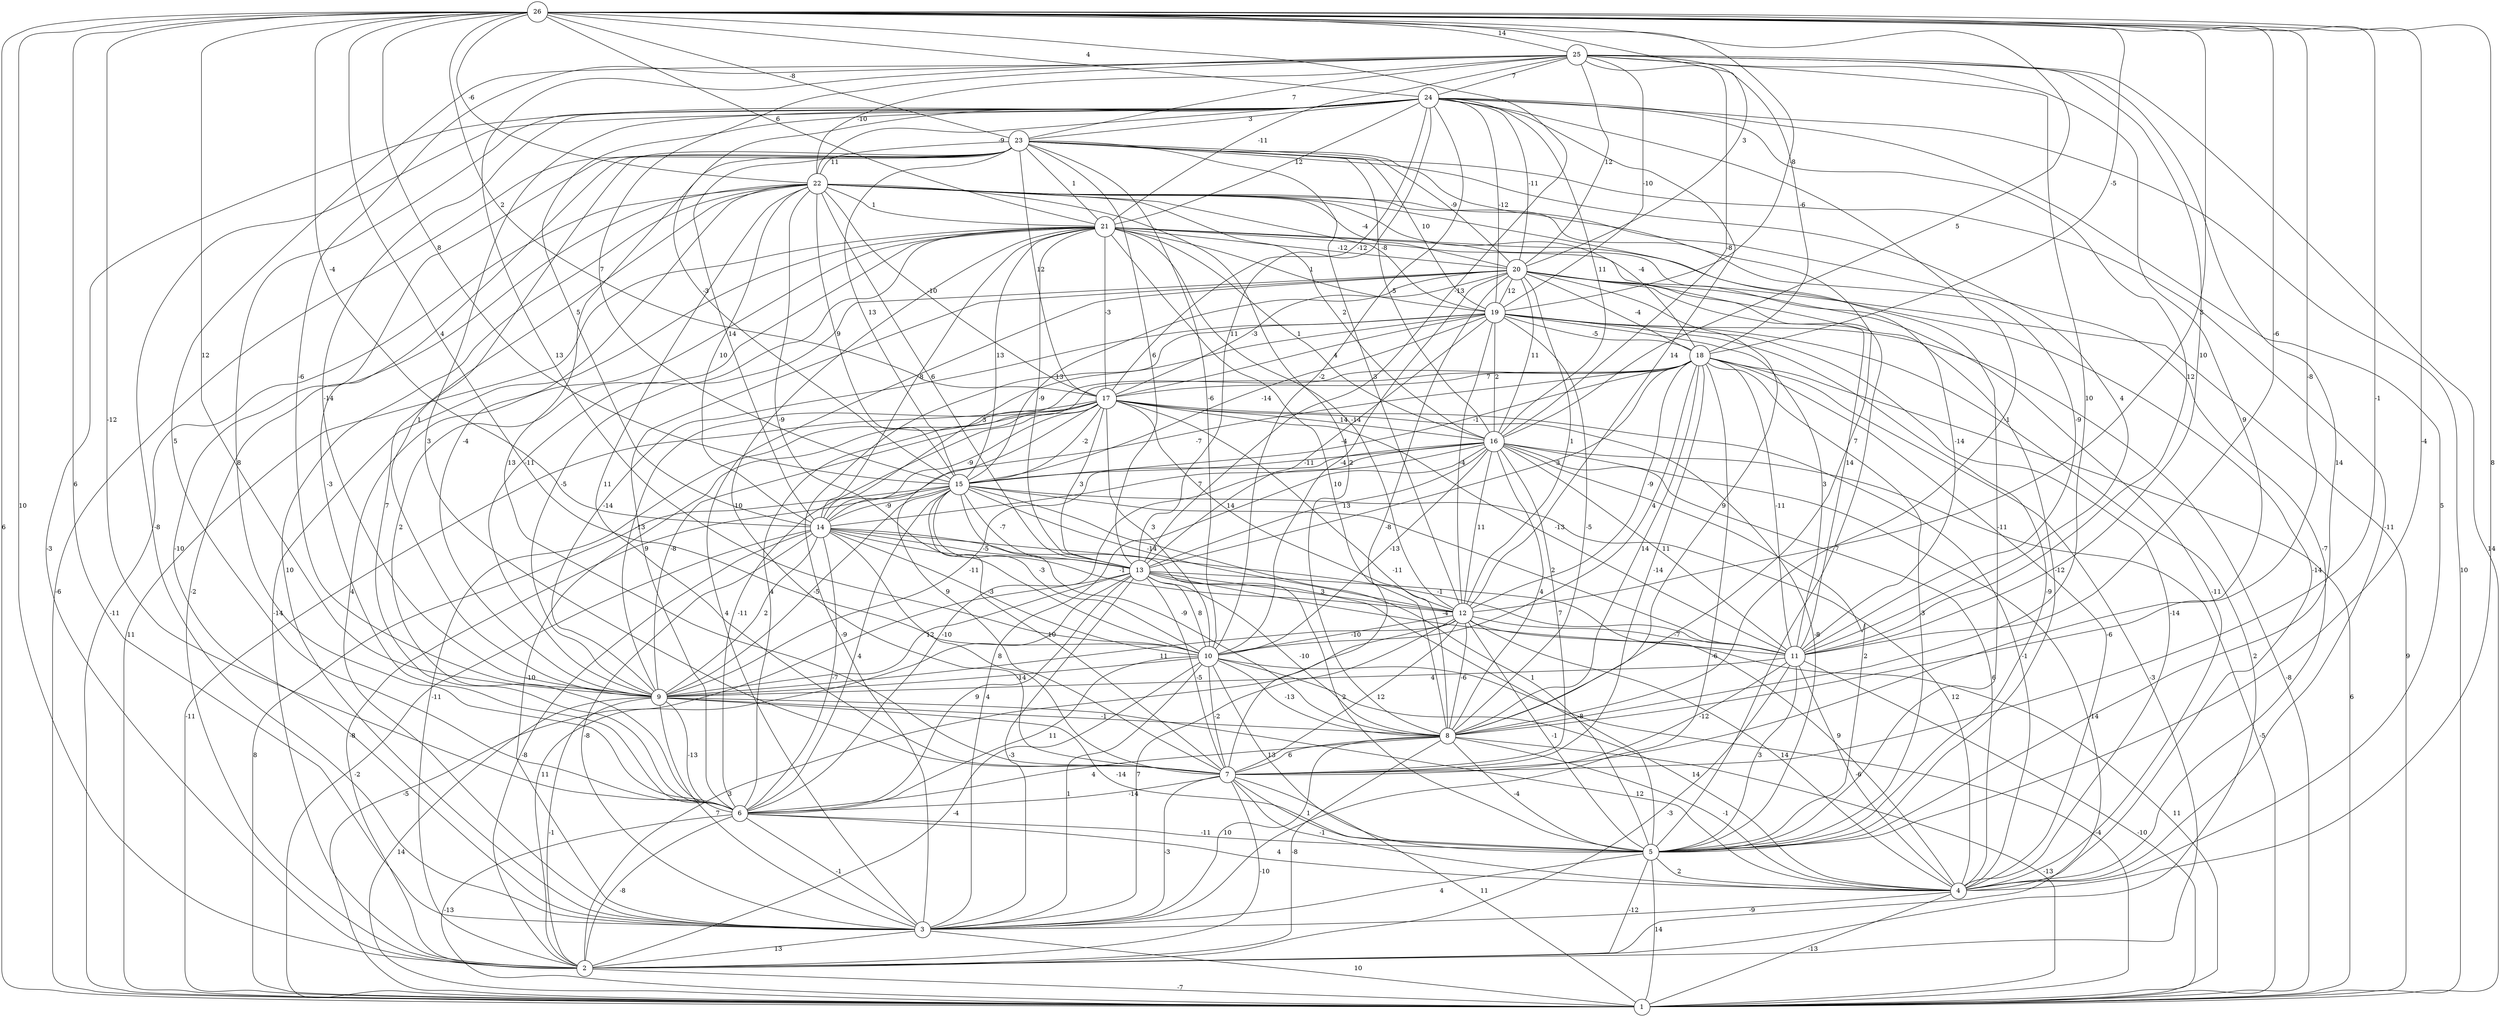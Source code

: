 graph { 
	 fontname="Helvetica,Arial,sans-serif" 
	 node [shape = circle]; 
	 26 -- 1 [label = "6"];
	 26 -- 2 [label = "10"];
	 26 -- 3 [label = "6"];
	 26 -- 4 [label = "8"];
	 26 -- 5 [label = "-4"];
	 26 -- 6 [label = "-12"];
	 26 -- 7 [label = "-1"];
	 26 -- 8 [label = "-8"];
	 26 -- 9 [label = "12"];
	 26 -- 10 [label = "4"];
	 26 -- 11 [label = "-6"];
	 26 -- 12 [label = "3"];
	 26 -- 13 [label = "-13"];
	 26 -- 14 [label = "-4"];
	 26 -- 15 [label = "8"];
	 26 -- 16 [label = "5"];
	 26 -- 17 [label = "2"];
	 26 -- 18 [label = "-5"];
	 26 -- 19 [label = "-8"];
	 26 -- 20 [label = "3"];
	 26 -- 21 [label = "6"];
	 26 -- 22 [label = "-6"];
	 26 -- 23 [label = "-8"];
	 26 -- 24 [label = "4"];
	 26 -- 25 [label = "14"];
	 25 -- 1 [label = "14"];
	 25 -- 5 [label = "14"];
	 25 -- 6 [label = "5"];
	 25 -- 7 [label = "9"];
	 25 -- 8 [label = "10"];
	 25 -- 9 [label = "-6"];
	 25 -- 10 [label = "13"];
	 25 -- 11 [label = "10"];
	 25 -- 15 [label = "7"];
	 25 -- 16 [label = "-8"];
	 25 -- 18 [label = "-6"];
	 25 -- 19 [label = "-10"];
	 25 -- 20 [label = "12"];
	 25 -- 21 [label = "-11"];
	 25 -- 22 [label = "-10"];
	 25 -- 23 [label = "7"];
	 25 -- 24 [label = "7"];
	 24 -- 1 [label = "10"];
	 24 -- 2 [label = "-3"];
	 24 -- 3 [label = "-8"];
	 24 -- 4 [label = "5"];
	 24 -- 6 [label = "8"];
	 24 -- 7 [label = "3"];
	 24 -- 8 [label = "-1"];
	 24 -- 9 [label = "-14"];
	 24 -- 10 [label = "-2"];
	 24 -- 11 [label = "12"];
	 24 -- 12 [label = "14"];
	 24 -- 13 [label = "11"];
	 24 -- 14 [label = "5"];
	 24 -- 15 [label = "-3"];
	 24 -- 16 [label = "11"];
	 24 -- 17 [label = "-12"];
	 24 -- 19 [label = "-12"];
	 24 -- 20 [label = "-11"];
	 24 -- 21 [label = "12"];
	 24 -- 22 [label = "-9"];
	 24 -- 23 [label = "3"];
	 23 -- 1 [label = "-6"];
	 23 -- 3 [label = "-10"];
	 23 -- 4 [label = "-11"];
	 23 -- 6 [label = "-3"];
	 23 -- 7 [label = "13"];
	 23 -- 8 [label = "7"];
	 23 -- 9 [label = "1"];
	 23 -- 10 [label = "-6"];
	 23 -- 11 [label = "4"];
	 23 -- 12 [label = "3"];
	 23 -- 13 [label = "6"];
	 23 -- 14 [label = "14"];
	 23 -- 15 [label = "13"];
	 23 -- 16 [label = "-5"];
	 23 -- 17 [label = "12"];
	 23 -- 19 [label = "10"];
	 23 -- 20 [label = "-9"];
	 23 -- 21 [label = "1"];
	 23 -- 22 [label = "11"];
	 22 -- 1 [label = "-11"];
	 22 -- 2 [label = "-2"];
	 22 -- 3 [label = "10"];
	 22 -- 4 [label = "-7"];
	 22 -- 5 [label = "-11"];
	 22 -- 6 [label = "7"];
	 22 -- 7 [label = "11"];
	 22 -- 8 [label = "2"];
	 22 -- 9 [label = "-4"];
	 22 -- 10 [label = "-9"];
	 22 -- 11 [label = "-9"];
	 22 -- 13 [label = "6"];
	 22 -- 14 [label = "10"];
	 22 -- 15 [label = "9"];
	 22 -- 16 [label = "2"];
	 22 -- 17 [label = "-10"];
	 22 -- 18 [label = "-4"];
	 22 -- 19 [label = "-8"];
	 22 -- 20 [label = "-4"];
	 22 -- 21 [label = "1"];
	 21 -- 1 [label = "11"];
	 21 -- 2 [label = "-14"];
	 21 -- 3 [label = "4"];
	 21 -- 4 [label = "-14"];
	 21 -- 5 [label = "7"];
	 21 -- 6 [label = "2"];
	 21 -- 7 [label = "10"];
	 21 -- 8 [label = "10"];
	 21 -- 9 [label = "-11"];
	 21 -- 11 [label = "-14"];
	 21 -- 12 [label = "-14"];
	 21 -- 13 [label = "-9"];
	 21 -- 14 [label = "8"];
	 21 -- 15 [label = "13"];
	 21 -- 16 [label = "1"];
	 21 -- 17 [label = "-3"];
	 21 -- 19 [label = "1"];
	 21 -- 20 [label = "-12"];
	 20 -- 1 [label = "9"];
	 20 -- 3 [label = "4"];
	 20 -- 4 [label = "-11"];
	 20 -- 5 [label = "-12"];
	 20 -- 6 [label = "9"];
	 20 -- 7 [label = "-8"];
	 20 -- 8 [label = "9"];
	 20 -- 9 [label = "-5"];
	 20 -- 10 [label = "-4"];
	 20 -- 11 [label = "14"];
	 20 -- 12 [label = "1"];
	 20 -- 15 [label = "13"];
	 20 -- 16 [label = "11"];
	 20 -- 17 [label = "-3"];
	 20 -- 18 [label = "-4"];
	 20 -- 19 [label = "12"];
	 19 -- 1 [label = "-8"];
	 19 -- 2 [label = "2"];
	 19 -- 3 [label = "-9"];
	 19 -- 4 [label = "-14"];
	 19 -- 5 [label = "-9"];
	 19 -- 8 [label = "-5"];
	 19 -- 9 [label = "-14"];
	 19 -- 11 [label = "3"];
	 19 -- 12 [label = "-4"];
	 19 -- 13 [label = "-4"];
	 19 -- 14 [label = "3"];
	 19 -- 15 [label = "-14"];
	 19 -- 16 [label = "2"];
	 19 -- 17 [label = "4"];
	 19 -- 18 [label = "-5"];
	 18 -- 1 [label = "6"];
	 18 -- 2 [label = "-3"];
	 18 -- 3 [label = "-6"];
	 18 -- 4 [label = "-6"];
	 18 -- 5 [label = "3"];
	 18 -- 6 [label = "4"];
	 18 -- 7 [label = "-14"];
	 18 -- 8 [label = "14"];
	 18 -- 9 [label = "-13"];
	 18 -- 10 [label = "4"];
	 18 -- 11 [label = "-11"];
	 18 -- 12 [label = "-9"];
	 18 -- 13 [label = "3"];
	 18 -- 14 [label = "-7"];
	 18 -- 15 [label = "-1"];
	 18 -- 17 [label = "7"];
	 17 -- 1 [label = "-11"];
	 17 -- 2 [label = "-11"];
	 17 -- 3 [label = "-10"];
	 17 -- 4 [label = "-1"];
	 17 -- 5 [label = "-8"];
	 17 -- 6 [label = "-11"];
	 17 -- 7 [label = "9"];
	 17 -- 8 [label = "-11"];
	 17 -- 9 [label = "-8"];
	 17 -- 10 [label = "3"];
	 17 -- 11 [label = "-13"];
	 17 -- 12 [label = "14"];
	 17 -- 13 [label = "3"];
	 17 -- 14 [label = "-9"];
	 17 -- 15 [label = "-2"];
	 17 -- 16 [label = "14"];
	 16 -- 1 [label = "-5"];
	 16 -- 2 [label = "-14"];
	 16 -- 3 [label = "4"];
	 16 -- 4 [label = "6"];
	 16 -- 5 [label = "2"];
	 16 -- 6 [label = "-10"];
	 16 -- 7 [label = "7"];
	 16 -- 8 [label = "4"];
	 16 -- 9 [label = "-11"];
	 16 -- 10 [label = "-13"];
	 16 -- 11 [label = "11"];
	 16 -- 12 [label = "11"];
	 16 -- 13 [label = "13"];
	 16 -- 14 [label = "7"];
	 16 -- 15 [label = "-11"];
	 15 -- 1 [label = "8"];
	 15 -- 2 [label = "-8"];
	 15 -- 4 [label = "12"];
	 15 -- 5 [label = "1"];
	 15 -- 6 [label = "4"];
	 15 -- 7 [label = "10"];
	 15 -- 8 [label = "-9"];
	 15 -- 9 [label = "-5"];
	 15 -- 10 [label = "-3"];
	 15 -- 11 [label = "2"];
	 15 -- 12 [label = "-14"];
	 15 -- 13 [label = "-7"];
	 15 -- 14 [label = "-9"];
	 14 -- 1 [label = "-2"];
	 14 -- 2 [label = "-8"];
	 14 -- 3 [label = "-8"];
	 14 -- 5 [label = "2"];
	 14 -- 6 [label = "-7"];
	 14 -- 7 [label = "8"];
	 14 -- 9 [label = "2"];
	 14 -- 10 [label = "-3"];
	 14 -- 11 [label = "-1"];
	 14 -- 12 [label = "-1"];
	 14 -- 13 [label = "-5"];
	 13 -- 1 [label = "-5"];
	 13 -- 2 [label = "11"];
	 13 -- 3 [label = "-3"];
	 13 -- 4 [label = "9"];
	 13 -- 5 [label = "-8"];
	 13 -- 6 [label = "9"];
	 13 -- 7 [label = "-5"];
	 13 -- 8 [label = "-10"];
	 13 -- 9 [label = "12"];
	 13 -- 10 [label = "8"];
	 13 -- 11 [label = "-4"];
	 13 -- 12 [label = "3"];
	 12 -- 1 [label = "11"];
	 12 -- 2 [label = "3"];
	 12 -- 3 [label = "7"];
	 12 -- 4 [label = "14"];
	 12 -- 5 [label = "-1"];
	 12 -- 7 [label = "12"];
	 12 -- 8 [label = "-6"];
	 12 -- 9 [label = "11"];
	 12 -- 10 [label = "-10"];
	 12 -- 11 [label = "-7"];
	 11 -- 1 [label = "-10"];
	 11 -- 2 [label = "-3"];
	 11 -- 4 [label = "-6"];
	 11 -- 5 [label = "3"];
	 11 -- 7 [label = "-12"];
	 11 -- 9 [label = "4"];
	 10 -- 1 [label = "-4"];
	 10 -- 2 [label = "-4"];
	 10 -- 3 [label = "1"];
	 10 -- 4 [label = "14"];
	 10 -- 5 [label = "13"];
	 10 -- 6 [label = "11"];
	 10 -- 7 [label = "-2"];
	 10 -- 8 [label = "-13"];
	 10 -- 9 [label = "-14"];
	 9 -- 1 [label = "14"];
	 9 -- 2 [label = "-1"];
	 9 -- 3 [label = "7"];
	 9 -- 4 [label = "12"];
	 9 -- 5 [label = "-14"];
	 9 -- 6 [label = "-13"];
	 9 -- 8 [label = "-1"];
	 8 -- 1 [label = "-13"];
	 8 -- 2 [label = "-8"];
	 8 -- 3 [label = "10"];
	 8 -- 4 [label = "-1"];
	 8 -- 5 [label = "-4"];
	 8 -- 6 [label = "4"];
	 8 -- 7 [label = "6"];
	 7 -- 1 [label = "11"];
	 7 -- 2 [label = "-10"];
	 7 -- 3 [label = "-3"];
	 7 -- 4 [label = "-1"];
	 7 -- 5 [label = "1"];
	 7 -- 6 [label = "-14"];
	 6 -- 1 [label = "-13"];
	 6 -- 2 [label = "-8"];
	 6 -- 3 [label = "-1"];
	 6 -- 4 [label = "4"];
	 6 -- 5 [label = "-11"];
	 5 -- 1 [label = "14"];
	 5 -- 2 [label = "-12"];
	 5 -- 3 [label = "4"];
	 5 -- 4 [label = "2"];
	 4 -- 1 [label = "-13"];
	 4 -- 3 [label = "-9"];
	 3 -- 1 [label = "10"];
	 3 -- 2 [label = "13"];
	 2 -- 1 [label = "-7"];
	 1;
	 2;
	 3;
	 4;
	 5;
	 6;
	 7;
	 8;
	 9;
	 10;
	 11;
	 12;
	 13;
	 14;
	 15;
	 16;
	 17;
	 18;
	 19;
	 20;
	 21;
	 22;
	 23;
	 24;
	 25;
	 26;
}
